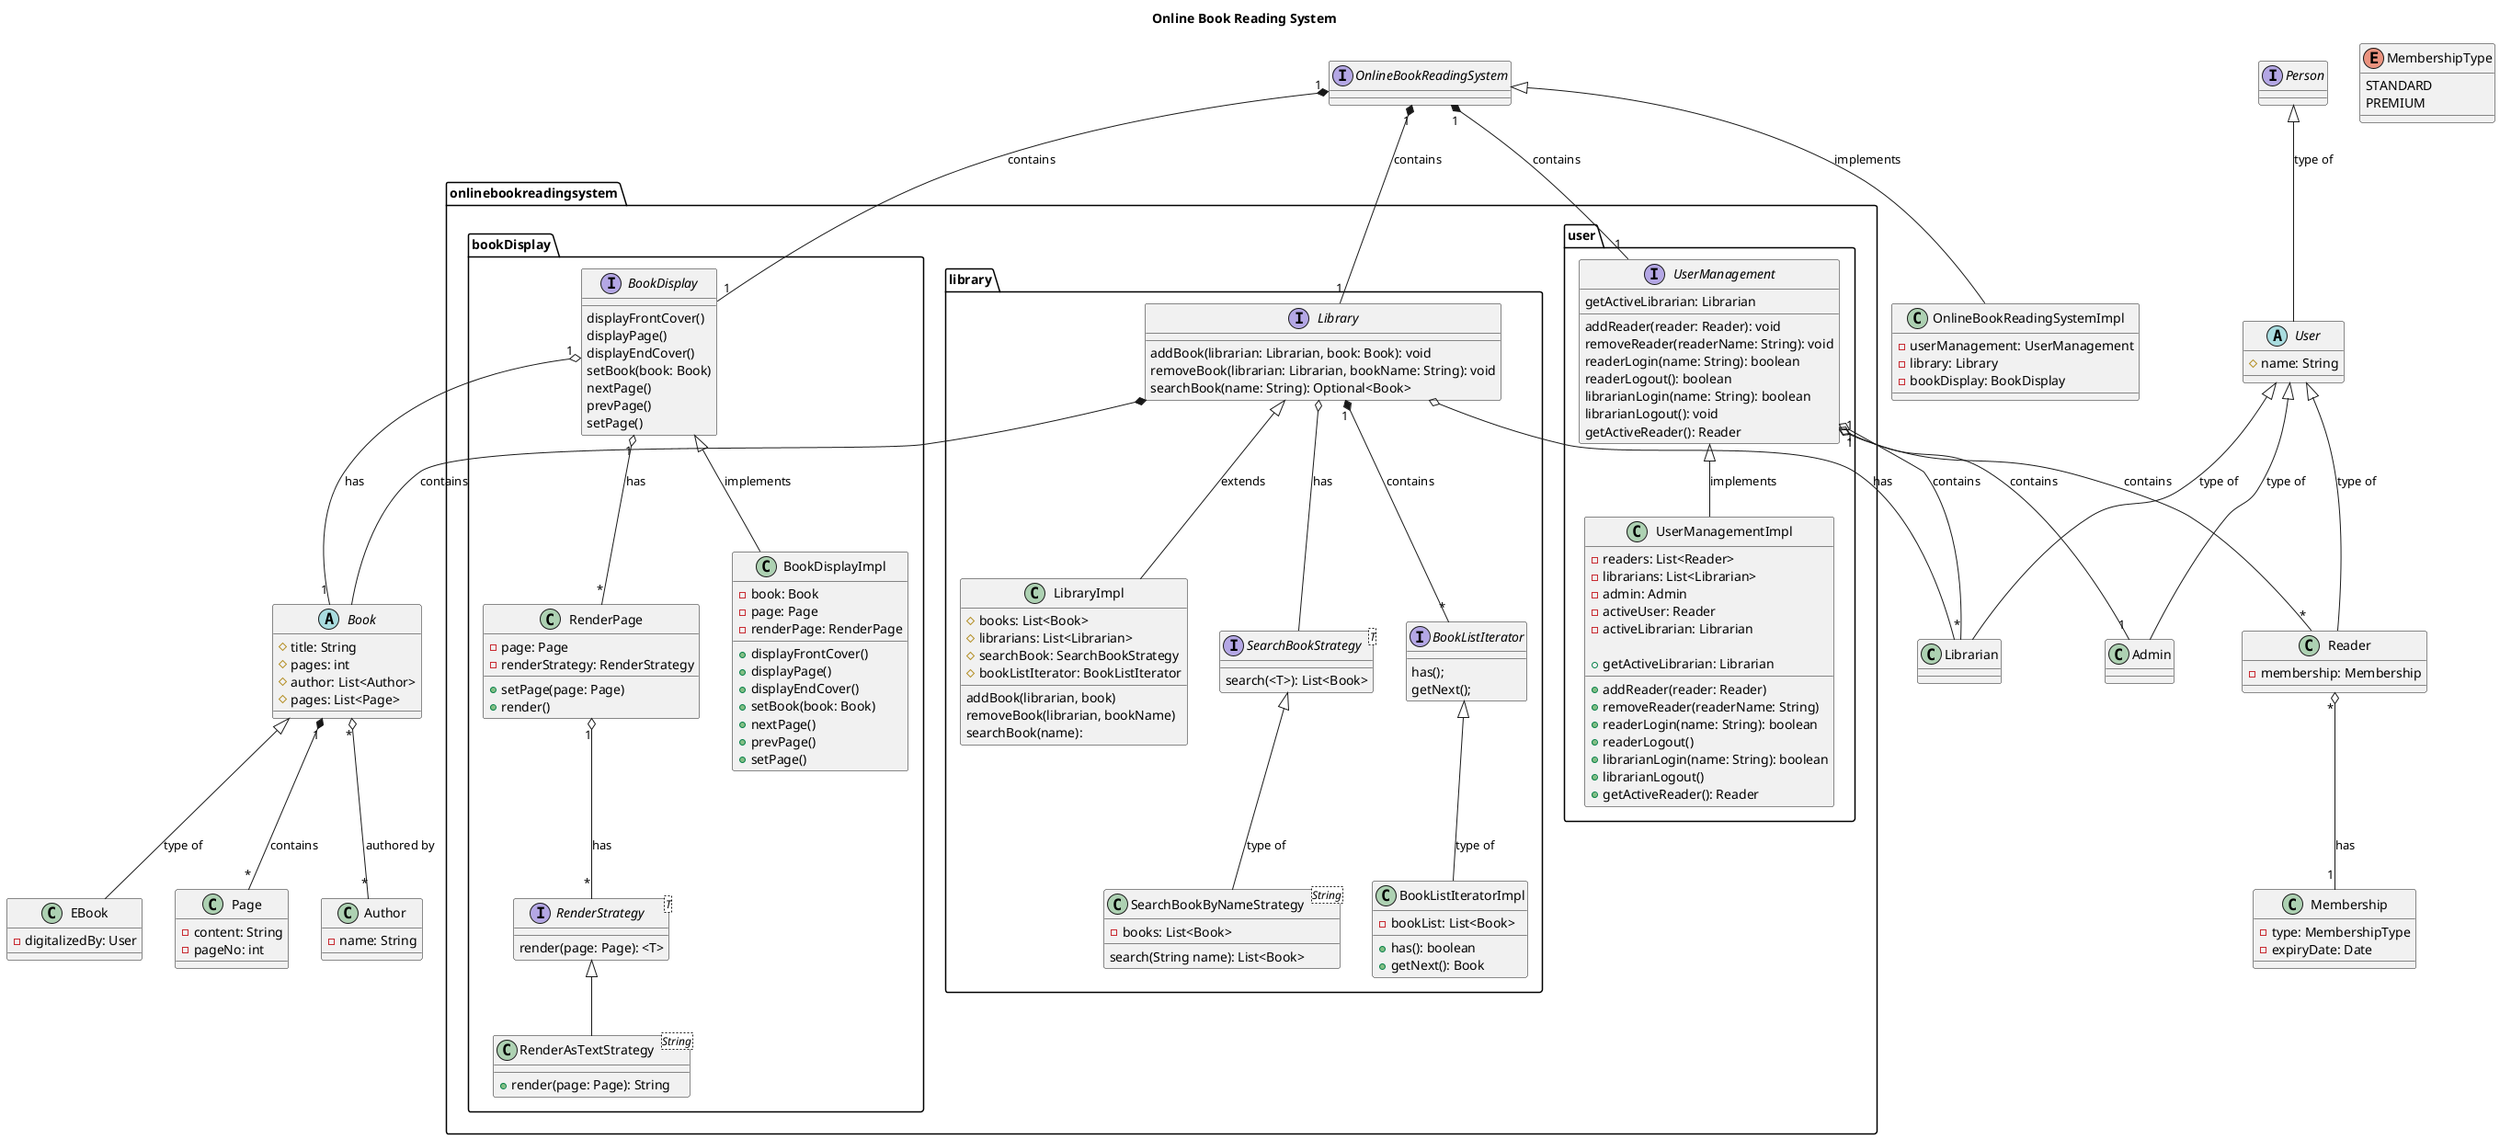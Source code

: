 @startuml
title Online Book Reading System

abstract class Book {
    # title: String
    # pages: int
    # author: List<Author>
    # pages: List<Page>
}

class Page {
    - content: String
    - pageNo: int
}

class Author {
    - name: String
}

class EBook {
    - digitalizedBy: User
}

'Rename to Account
interface Person {
}

abstract class User{
    # name: String
}

class Admin {

}

class Librarian{

}

class Reader{
    - membership: Membership
}

class Membership {
    - type: MembershipType
    - expiryDate: Date
}

enum MembershipType {
    STANDARD
    PREMIUM
}


'Book Relationship
Book <|-- EBook: type of
Book "1" *-- "*" Page: contains
Book "*" o-- "*" Author: authored by

'User Relationship
Person <|-- User: type of
User <|-- Reader: type of
User <|-- Admin: type of
User <|-- Librarian: type of
Reader "*" o-- "1" Membership: has


/'
Library Service
'/
package onlinebookreadingsystem.library {
    interface Library {
        addBook(librarian: Librarian, book: Book): void
        removeBook(librarian: Librarian, bookName: String): void
        searchBook(name: String): Optional<Book>
    }

    class LibraryImpl {
        # books: List<Book>
        # librarians: List<Librarian>
        # searchBook: SearchBookStrategy
        # bookListIterator: BookListIterator

        addBook(librarian, book)
        removeBook(librarian, bookName)
        searchBook(name):
    }

    interface SearchBookStrategy<T> {
        search(<T>): List<Book>
    }

    class SearchBookByNameStrategy<String> {
        - books: List<Book>
        search(String name): List<Book>
    }

    interface BookListIterator {
        has();
        getNext();
    }

    class BookListIteratorImpl {
        - bookList: List<Book>

        + has(): boolean
        + getNext(): Book
    }

    Library <|-- LibraryImpl: extends
    Library *-- Book: contains
    Library o-- Librarian: has
    Library o-- SearchBookStrategy: has
    'Search
    SearchBookStrategy <|-- SearchBookByNameStrategy: type of
    'Iterator
    BookListIterator <|-- BookListIteratorImpl: type of
    Library "1" *-- "*" BookListIterator: contains

}

'User Service
package onlinebookreadingsystem.user {
    interface UserManagement {
        addReader(reader: Reader): void
        removeReader(readerName: String): void
        readerLogin(name: String): boolean
        readerLogout(): boolean
        librarianLogin(name: String): boolean
        librarianLogout(): void
        getActiveReader(): Reader
        getActiveLibrarian: Librarian
    }

    class UserManagementImpl {
        - readers: List<Reader>
        - librarians: List<Librarian>
        - admin: Admin
        - activeUser: Reader
        - activeLibrarian: Librarian

        + addReader(reader: Reader)
        + removeReader(readerName: String)
        + readerLogin(name: String): boolean
        + readerLogout()
        + librarianLogin(name: String): boolean
        + librarianLogout()
        + getActiveReader(): Reader
        + getActiveLibrarian: Librarian
    }

    UserManagement <|-- UserManagementImpl: implements
    UserManagement "1" o-- "*" Reader: contains
    UserManagement "1" o-- "*" Librarian: contains
    UserManagement "1" o-- "1" Admin: contains
}

package onlinebookreadingsystem.bookDisplay {
    interface BookDisplay {
        displayFrontCover()
        displayPage()
        displayEndCover()
        setBook(book: Book)
        nextPage()
        prevPage()
        setPage()

    }

    class BookDisplayImpl {
       - book: Book
       - page: Page
       - renderPage: RenderPage

       + displayFrontCover()
       + displayPage()
       + displayEndCover()
       + setBook(book: Book)
       + nextPage()
       + prevPage()
       + setPage()
    }

    class RenderPage {
        - page: Page
        - renderStrategy: RenderStrategy


        + setPage(page: Page)
        + render()
    }

    interface RenderStrategy<T> {
        render(page: Page): <T>
    }

    class RenderAsTextStrategy<String> {
        + render(page: Page): String
    }

    BookDisplay <|-- BookDisplayImpl: implements

    RenderStrategy <|-- RenderAsTextStrategy

    BookDisplay "1" o-- "1" Book: has
    BookDisplay "1" o-- "*" RenderPage: has
    RenderPage "1" o-- "*" RenderStrategy: has
}

interface OnlineBookReadingSystem {
}

class OnlineBookReadingSystemImpl {
    - userManagement: UserManagement
    - library: Library
    - bookDisplay: BookDisplay

}

OnlineBookReadingSystem <|-- OnlineBookReadingSystemImpl: implements
OnlineBookReadingSystem "1" *-- "1" UserManagement: contains
OnlineBookReadingSystem "1" *-- "1" Library: contains
OnlineBookReadingSystem "1" *-- "1" BookDisplay: contains

'Reivew Comments
/'
List of Authors => done
Reader to Membership should be many to 1 => done

interface required for services => done

User management should have users as Aggregation
Readerlogout returns boolean(for success/failure)

Generic UserManagement

Render page can be interface and can have DI
Book should be abstracted -> interface and baseClass
'/

@enduml